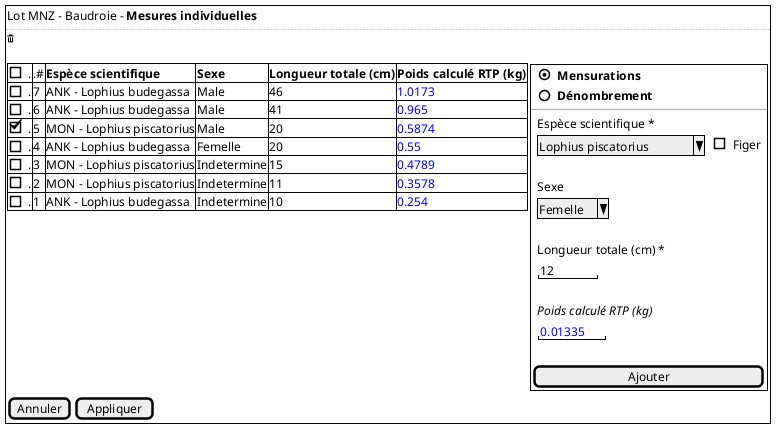 @startsalt
 {+
  { Lot MNZ - Baudroie - <b>Mesures individuelles }
  ..
  <&trash>
  .

  {
	{#
      [].| .# | <b>Espèce scientifique | <b>Sexe | <b>Longueur totale (cm) | <b>Poids calculé RTP (kg)
      [].| 7 | ANK - Lophius budegassa   | Male | 46 | <color:blue>1.0173
      [].| 6 | ANK - Lophius budegassa   | Male | 41 | <color:blue>0.965
      [X].| 5 | MON - Lophius piscatorius | Male | 20 | <color:blue>0.5874
      [].| 4 | ANK - Lophius budegassa   | Femelle | 20 | <color:blue>0.55
      [].| 3 | MON - Lophius piscatorius | Indetermine | 15 | <color:blue>0.4789
      [].| 2 | MON - Lophius piscatorius | Indetermine | 11 | <color:blue>0.3578
      [].| 1 | ANK - Lophius budegassa   | Indetermine | 10 | <color:blue>0.254
    } |

    {
      {+
        { | . | (X)  <b>Mensurations | . }
        { | . | ()  <b>Dénombrement |  . }

        --
        { | . | Espèce scientifique *  | . }
        { | . | ^Lophius piscatorius^   | .  | [ ] Figer }
        .
        { | . | Sexe  | . }
        { | . | ^Femelle^  }
        .
        { | . | Longueur totale (cm) * | .  }
        { | . | "   12  "  }
        .
        { | . | <i>Poids calculé RTP (kg)  | . }
        { | . | "<color:blue>0.01335 " | .  }
        .
        { [                     Ajouter] }
        }
     }
    }
    {[Annuler] | [Appliquer]}
  }
@endsalt
